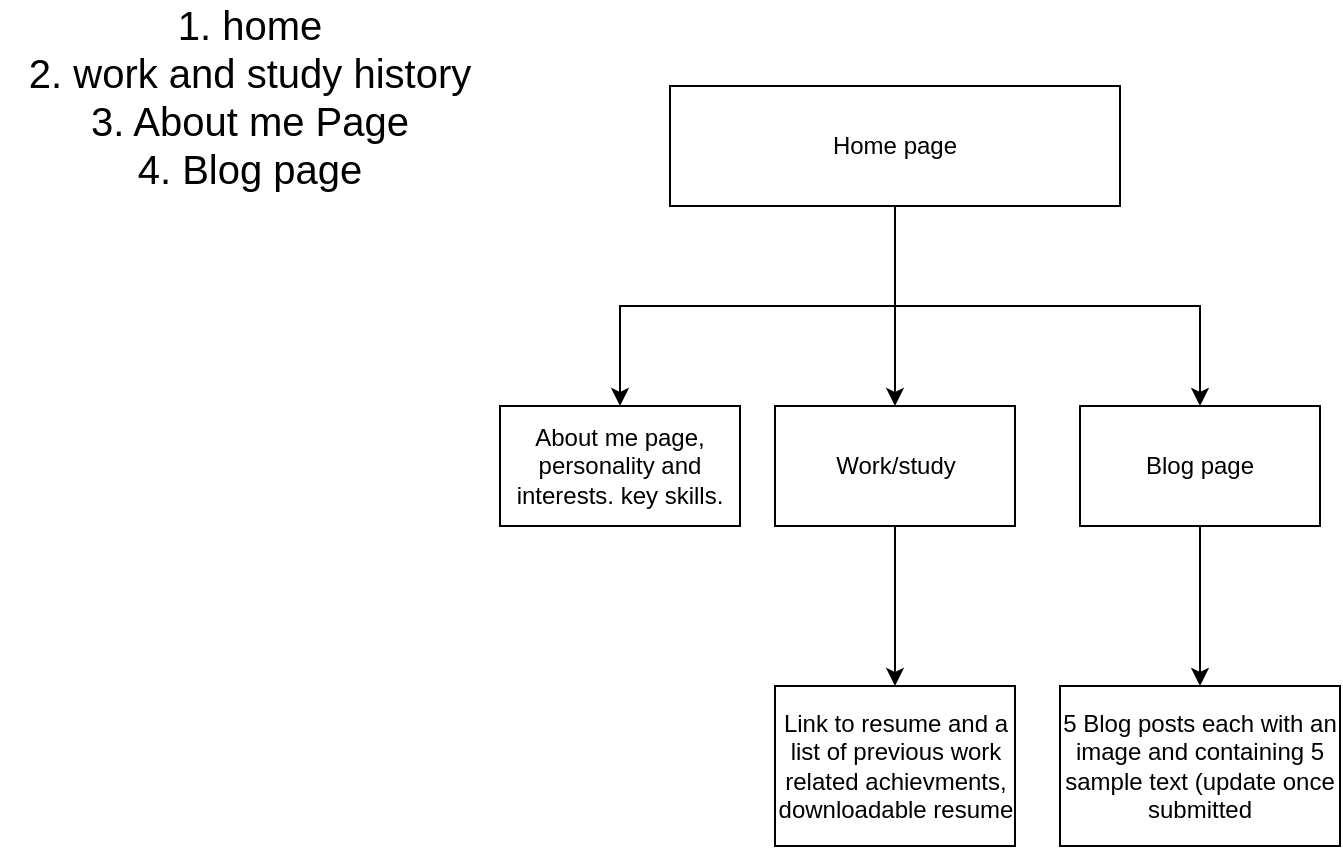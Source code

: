 <mxfile version="21.1.2" type="device">
  <diagram id="3rk7RoWCVDCaFhKFtanB" name="Page-1">
    <mxGraphModel dx="1434" dy="756" grid="1" gridSize="10" guides="1" tooltips="1" connect="1" arrows="1" fold="1" page="1" pageScale="1" pageWidth="850" pageHeight="1100" math="0" shadow="0">
      <root>
        <mxCell id="0" />
        <mxCell id="1" parent="0" />
        <mxCell id="X1p0HkHpE5MeE4-eS_Xv-3" style="edgeStyle=orthogonalEdgeStyle;rounded=0;orthogonalLoop=1;jettySize=auto;html=1;" edge="1" parent="1" source="X1p0HkHpE5MeE4-eS_Xv-1">
          <mxGeometry relative="1" as="geometry">
            <mxPoint x="340" y="230" as="targetPoint" />
            <Array as="points">
              <mxPoint x="478" y="180" />
              <mxPoint x="340" y="180" />
              <mxPoint x="340" y="230" />
            </Array>
          </mxGeometry>
        </mxCell>
        <mxCell id="X1p0HkHpE5MeE4-eS_Xv-4" style="edgeStyle=orthogonalEdgeStyle;rounded=0;orthogonalLoop=1;jettySize=auto;html=1;" edge="1" parent="1" source="X1p0HkHpE5MeE4-eS_Xv-1">
          <mxGeometry relative="1" as="geometry">
            <mxPoint x="477.5" y="230" as="targetPoint" />
          </mxGeometry>
        </mxCell>
        <mxCell id="X1p0HkHpE5MeE4-eS_Xv-5" style="edgeStyle=orthogonalEdgeStyle;rounded=0;orthogonalLoop=1;jettySize=auto;html=1;entryX=0.5;entryY=0;entryDx=0;entryDy=0;" edge="1" parent="1" source="X1p0HkHpE5MeE4-eS_Xv-1" target="X1p0HkHpE5MeE4-eS_Xv-8">
          <mxGeometry relative="1" as="geometry">
            <mxPoint x="610" y="230" as="targetPoint" />
            <Array as="points">
              <mxPoint x="478" y="180" />
              <mxPoint x="630" y="180" />
            </Array>
          </mxGeometry>
        </mxCell>
        <mxCell id="X1p0HkHpE5MeE4-eS_Xv-1" value="Home page" style="rounded=0;whiteSpace=wrap;html=1;" vertex="1" parent="1">
          <mxGeometry x="365" y="70" width="225" height="60" as="geometry" />
        </mxCell>
        <mxCell id="X1p0HkHpE5MeE4-eS_Xv-2" value="&lt;font style=&quot;font-size: 20px;&quot;&gt;1. home&lt;br&gt;2. work and study history&lt;br&gt;3. About me Page&lt;br&gt;4. Blog page&lt;/font&gt;" style="text;html=1;strokeColor=none;fillColor=none;align=center;verticalAlign=middle;whiteSpace=wrap;rounded=0;" vertex="1" parent="1">
          <mxGeometry x="30" y="40" width="250" height="70" as="geometry" />
        </mxCell>
        <mxCell id="X1p0HkHpE5MeE4-eS_Xv-12" value="" style="edgeStyle=orthogonalEdgeStyle;rounded=0;orthogonalLoop=1;jettySize=auto;html=1;" edge="1" parent="1" source="X1p0HkHpE5MeE4-eS_Xv-6" target="X1p0HkHpE5MeE4-eS_Xv-11">
          <mxGeometry relative="1" as="geometry" />
        </mxCell>
        <mxCell id="X1p0HkHpE5MeE4-eS_Xv-6" value="Work/study" style="rounded=0;whiteSpace=wrap;html=1;" vertex="1" parent="1">
          <mxGeometry x="417.5" y="230" width="120" height="60" as="geometry" />
        </mxCell>
        <mxCell id="X1p0HkHpE5MeE4-eS_Xv-7" value="About me page, personality and interests. key skills." style="rounded=0;whiteSpace=wrap;html=1;" vertex="1" parent="1">
          <mxGeometry x="280" y="230" width="120" height="60" as="geometry" />
        </mxCell>
        <mxCell id="X1p0HkHpE5MeE4-eS_Xv-10" value="" style="edgeStyle=orthogonalEdgeStyle;rounded=0;orthogonalLoop=1;jettySize=auto;html=1;" edge="1" parent="1" source="X1p0HkHpE5MeE4-eS_Xv-8" target="X1p0HkHpE5MeE4-eS_Xv-9">
          <mxGeometry relative="1" as="geometry">
            <Array as="points">
              <mxPoint x="630" y="340" />
              <mxPoint x="630" y="340" />
            </Array>
          </mxGeometry>
        </mxCell>
        <mxCell id="X1p0HkHpE5MeE4-eS_Xv-8" value="Blog page" style="rounded=0;whiteSpace=wrap;html=1;" vertex="1" parent="1">
          <mxGeometry x="570" y="230" width="120" height="60" as="geometry" />
        </mxCell>
        <mxCell id="X1p0HkHpE5MeE4-eS_Xv-9" value="5 Blog posts each with an image and containing 5 sample text (update once submitted" style="rounded=0;whiteSpace=wrap;html=1;" vertex="1" parent="1">
          <mxGeometry x="560" y="370" width="140" height="80" as="geometry" />
        </mxCell>
        <mxCell id="X1p0HkHpE5MeE4-eS_Xv-11" value="Link to resume and a list of previous work related achievments, downloadable resume" style="rounded=0;whiteSpace=wrap;html=1;" vertex="1" parent="1">
          <mxGeometry x="417.5" y="370" width="120" height="80" as="geometry" />
        </mxCell>
      </root>
    </mxGraphModel>
  </diagram>
</mxfile>

